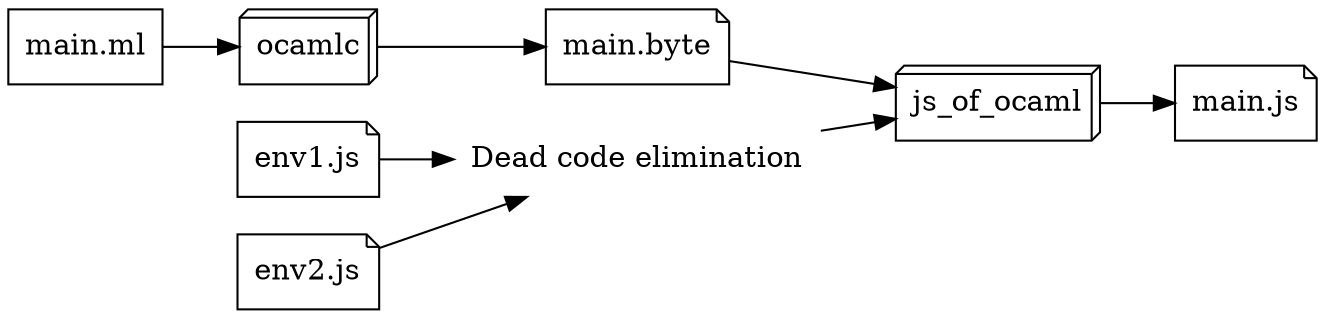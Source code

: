 digraph G {
        rankdir="LR"
        A[label="main.ml", shape=record]
        B[label="ocamlc", shape=box3d]
        C[label="main.byte" shape=note]
        D[label="js_of_ocaml" shape=box3d]
        E[label="env1.js" shape=note]
        F[label="env2.js" shape=note]
        G[label="main.js" shape=note]
        H[label="Dead code elimination" shape=none]
        A -> B -> C -> D -> G
        E -> H -> D
        F -> H
}

